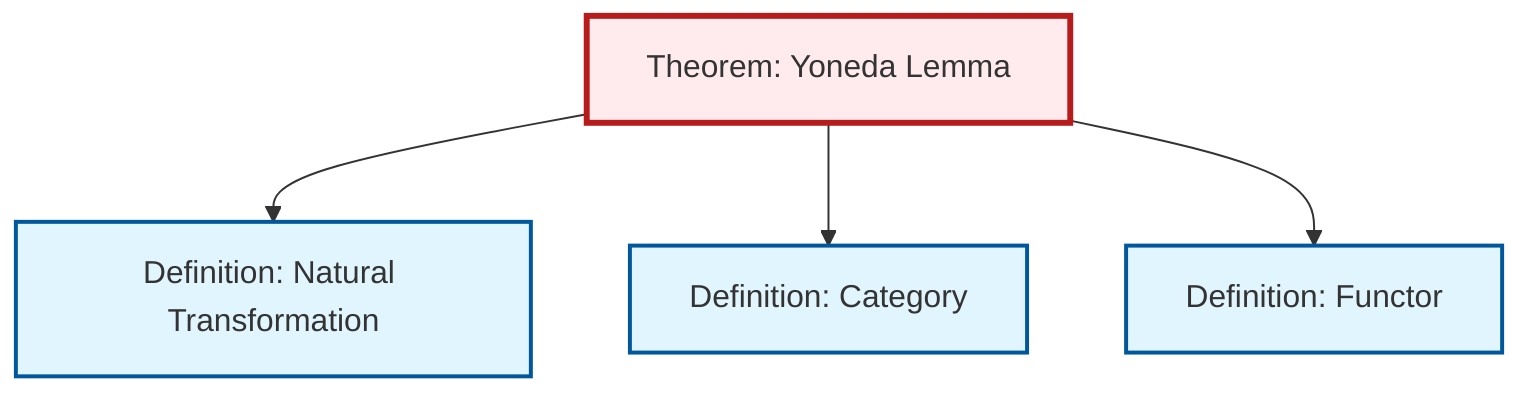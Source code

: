graph TD
    classDef definition fill:#e1f5fe,stroke:#01579b,stroke-width:2px
    classDef theorem fill:#f3e5f5,stroke:#4a148c,stroke-width:2px
    classDef axiom fill:#fff3e0,stroke:#e65100,stroke-width:2px
    classDef example fill:#e8f5e9,stroke:#1b5e20,stroke-width:2px
    classDef current fill:#ffebee,stroke:#b71c1c,stroke-width:3px
    thm-yoneda["Theorem: Yoneda Lemma"]:::theorem
    def-functor["Definition: Functor"]:::definition
    def-natural-transformation["Definition: Natural Transformation"]:::definition
    def-category["Definition: Category"]:::definition
    thm-yoneda --> def-natural-transformation
    thm-yoneda --> def-category
    thm-yoneda --> def-functor
    class thm-yoneda current
